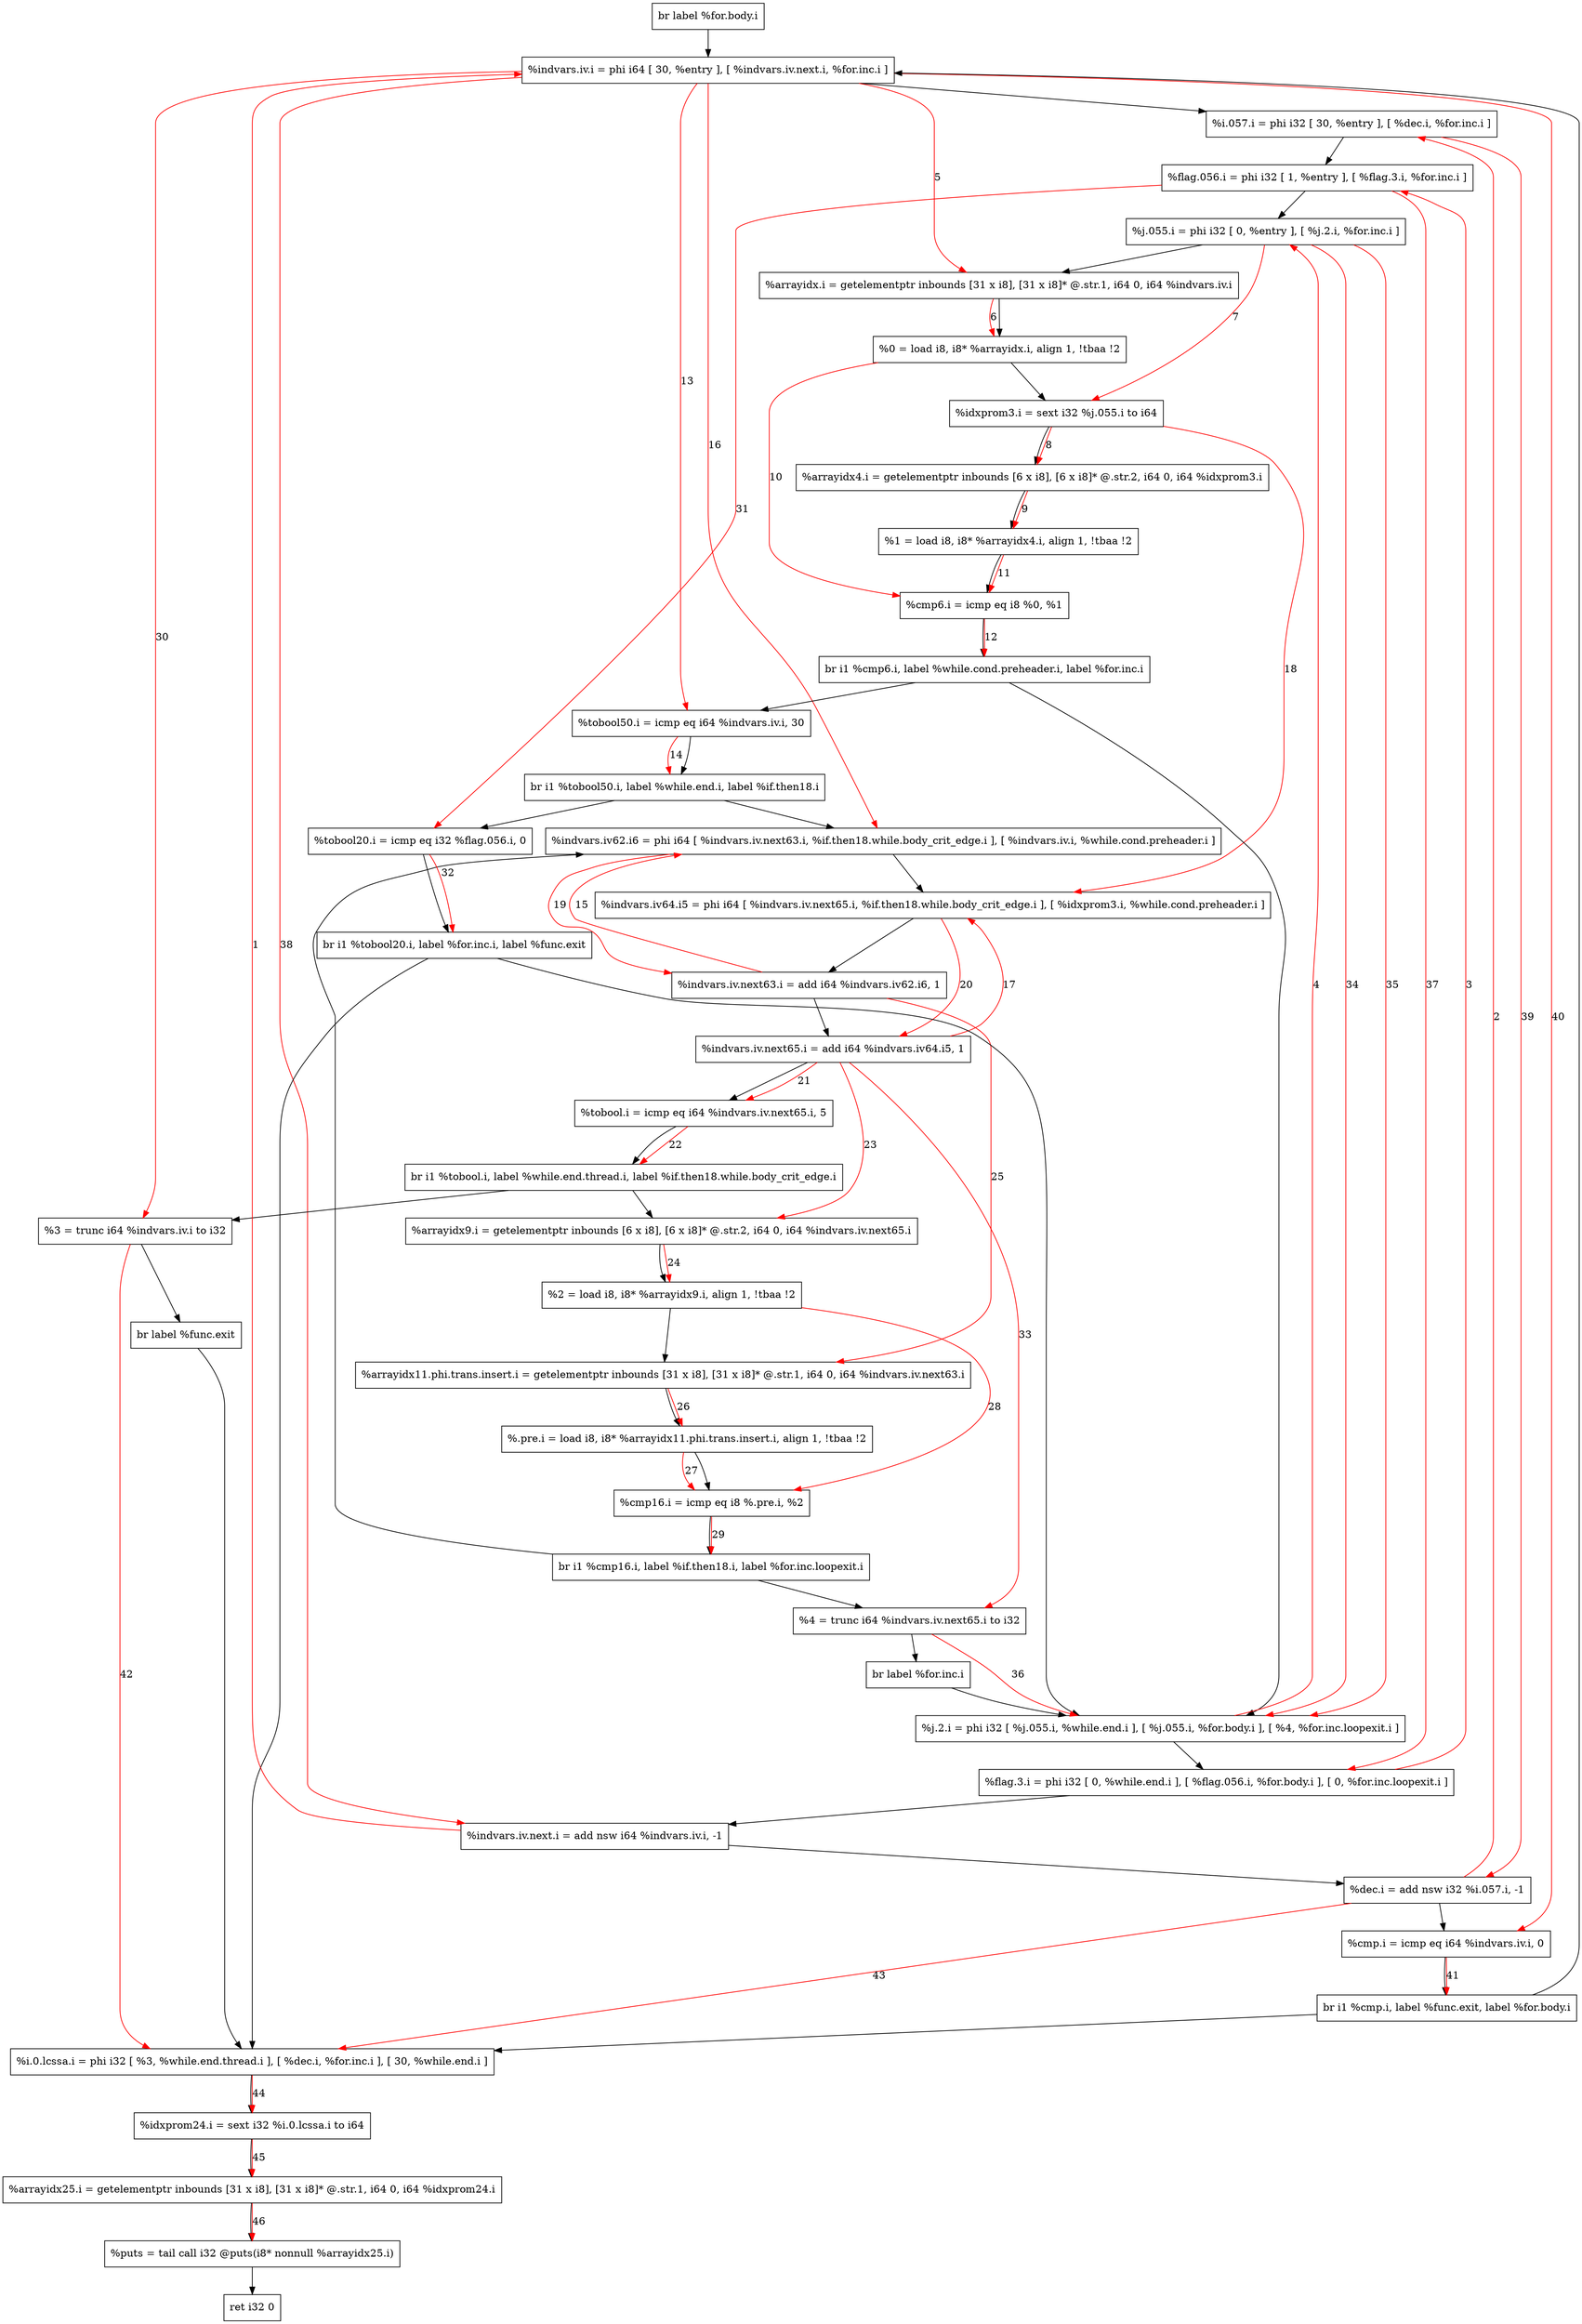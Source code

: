 digraph "CDFG for'main' function" {
	Node0x55cf5f9391f8[shape=record, label="  br label %for.body.i"]
	Node0x55cf5f93d098[shape=record, label="  %indvars.iv.i = phi i64 [ 30, %entry ], [ %indvars.iv.next.i, %for.inc.i ]"]
	Node0x55cf5f93d1e8[shape=record, label="  %i.057.i = phi i32 [ 30, %entry ], [ %dec.i, %for.inc.i ]"]
	Node0x55cf5f93d368[shape=record, label="  %flag.056.i = phi i32 [ 1, %entry ], [ %flag.3.i, %for.inc.i ]"]
	Node0x55cf5f93d4e8[shape=record, label="  %j.055.i = phi i32 [ 0, %entry ], [ %j.2.i, %for.inc.i ]"]
	Node0x55cf5f93d5e8[shape=record, label="  %arrayidx.i = getelementptr inbounds [31 x i8], [31 x i8]* @.str.1, i64 0, i64 %indvars.iv.i"]
	Node0x55cf5f93d688[shape=record, label="  %0 = load i8, i8* %arrayidx.i, align 1, !tbaa !2"]
	Node0x55cf5f93d708[shape=record, label="  %idxprom3.i = sext i32 %j.055.i to i64"]
	Node0x55cf5f93d7c8[shape=record, label="  %arrayidx4.i = getelementptr inbounds [6 x i8], [6 x i8]* @.str.2, i64 0, i64 %idxprom3.i"]
	Node0x55cf5f93d868[shape=record, label="  %1 = load i8, i8* %arrayidx4.i, align 1, !tbaa !2"]
	Node0x55cf5f93d900[shape=record, label="  %cmp6.i = icmp eq i8 %0, %1"]
	Node0x55cf5f93dab8[shape=record, label="  br i1 %cmp6.i, label %while.cond.preheader.i, label %for.inc.i"]
	Node0x55cf5f93db60[shape=record, label="  %tobool50.i = icmp eq i64 %indvars.iv.i, 30"]
	Node0x55cf5f93dee8[shape=record, label="  br i1 %tobool50.i, label %while.end.i, label %if.then18.i"]
	Node0x55cf5f93e0e8[shape=record, label="  %indvars.iv62.i6 = phi i64 [ %indvars.iv.next63.i, %if.then18.while.body_crit_edge.i ], [ %indvars.iv.i, %while.cond.preheader.i ]"]
	Node0x55cf5f93e298[shape=record, label="  %indvars.iv64.i5 = phi i64 [ %indvars.iv.next65.i, %if.then18.while.body_crit_edge.i ], [ %idxprom3.i, %while.cond.preheader.i ]"]
	Node0x55cf5f93e390[shape=record, label="  %indvars.iv.next63.i = add i64 %indvars.iv62.i6, 1"]
	Node0x55cf5f93e400[shape=record, label="  %indvars.iv.next65.i = add i64 %indvars.iv64.i5, 1"]
	Node0x55cf5f93e470[shape=record, label="  %tobool.i = icmp eq i64 %indvars.iv.next65.i, 5"]
	Node0x55cf5f93e5a8[shape=record, label="  br i1 %tobool.i, label %while.end.thread.i, label %if.then18.while.body_crit_edge.i"]
	Node0x55cf5f93e638[shape=record, label="  %arrayidx9.i = getelementptr inbounds [6 x i8], [6 x i8]* @.str.2, i64 0, i64 %indvars.iv.next65.i"]
	Node0x55cf5f93e038[shape=record, label="  %2 = load i8, i8* %arrayidx9.i, align 1, !tbaa !2"]
	Node0x55cf5f93e738[shape=record, label="  %arrayidx11.phi.trans.insert.i = getelementptr inbounds [31 x i8], [31 x i8]* @.str.1, i64 0, i64 %indvars.iv.next63.i"]
	Node0x55cf5f93de58[shape=record, label="  %.pre.i = load i8, i8* %arrayidx11.phi.trans.insert.i, align 1, !tbaa !2"]
	Node0x55cf5f93eb20[shape=record, label="  %cmp16.i = icmp eq i8 %.pre.i, %2"]
	Node0x55cf5f93ec78[shape=record, label="  br i1 %cmp16.i, label %if.then18.i, label %for.inc.loopexit.i"]
	Node0x55cf5f93e1f8[shape=record, label="  %3 = trunc i64 %indvars.iv.i to i32"]
	Node0x55cf5f93ed88[shape=record, label="  br label %func.exit"]
	Node0x55cf5f93ee00[shape=record, label="  %tobool20.i = icmp eq i32 %flag.056.i, 0"]
	Node0x55cf5f93ee88[shape=record, label="  br i1 %tobool20.i, label %for.inc.i, label %func.exit"]
	Node0x55cf5f93ebc8[shape=record, label="  %4 = trunc i64 %indvars.iv.next65.i to i32"]
	Node0x55cf5f93da08[shape=record, label="  br label %for.inc.i"]
	Node0x55cf5f93ef88[shape=record, label="  %j.2.i = phi i32 [ %j.055.i, %while.end.i ], [ %j.055.i, %for.body.i ], [ %4, %for.inc.loopexit.i ]"]
	Node0x55cf5f93f048[shape=record, label="  %flag.3.i = phi i32 [ 0, %while.end.i ], [ %flag.056.i, %for.body.i ], [ 0, %for.inc.loopexit.i ]"]
	Node0x55cf5f93f130[shape=record, label="  %indvars.iv.next.i = add nsw i64 %indvars.iv.i, -1"]
	Node0x55cf5f93f1a0[shape=record, label="  %dec.i = add nsw i32 %i.057.i, -1"]
	Node0x55cf5f93f210[shape=record, label="  %cmp.i = icmp eq i64 %indvars.iv.i, 0"]
	Node0x55cf5f93f298[shape=record, label="  br i1 %cmp.i, label %func.exit, label %for.body.i"]
	Node0x55cf5f93f2e8[shape=record, label="  %i.0.lcssa.i = phi i32 [ %3, %while.end.thread.i ], [ %dec.i, %for.inc.i ], [ 30, %while.end.i ]"]
	Node0x55cf5f93ed28[shape=record, label="  %idxprom24.i = sext i32 %i.0.lcssa.i to i64"]
	Node0x55cf5f93f3e8[shape=record, label="  %arrayidx25.i = getelementptr inbounds [31 x i8], [31 x i8]* @.str.1, i64 0, i64 %idxprom24.i"]
	Node0x55cf5f93f540[shape=record, label="  %puts = tail call i32 @puts(i8* nonnull %arrayidx25.i)"]
	Node0x55cf5f937f68[shape=record, label="  ret i32 0"]
	Node0x55cf5f9391f8 -> Node0x55cf5f93d098
	Node0x55cf5f93d098 -> Node0x55cf5f93d1e8
	Node0x55cf5f93d1e8 -> Node0x55cf5f93d368
	Node0x55cf5f93d368 -> Node0x55cf5f93d4e8
	Node0x55cf5f93d4e8 -> Node0x55cf5f93d5e8
	Node0x55cf5f93d5e8 -> Node0x55cf5f93d688
	Node0x55cf5f93d688 -> Node0x55cf5f93d708
	Node0x55cf5f93d708 -> Node0x55cf5f93d7c8
	Node0x55cf5f93d7c8 -> Node0x55cf5f93d868
	Node0x55cf5f93d868 -> Node0x55cf5f93d900
	Node0x55cf5f93d900 -> Node0x55cf5f93dab8
	Node0x55cf5f93dab8 -> Node0x55cf5f93db60
	Node0x55cf5f93dab8 -> Node0x55cf5f93ef88
	Node0x55cf5f93db60 -> Node0x55cf5f93dee8
	Node0x55cf5f93dee8 -> Node0x55cf5f93ee00
	Node0x55cf5f93dee8 -> Node0x55cf5f93e0e8
	Node0x55cf5f93e0e8 -> Node0x55cf5f93e298
	Node0x55cf5f93e298 -> Node0x55cf5f93e390
	Node0x55cf5f93e390 -> Node0x55cf5f93e400
	Node0x55cf5f93e400 -> Node0x55cf5f93e470
	Node0x55cf5f93e470 -> Node0x55cf5f93e5a8
	Node0x55cf5f93e5a8 -> Node0x55cf5f93e1f8
	Node0x55cf5f93e5a8 -> Node0x55cf5f93e638
	Node0x55cf5f93e638 -> Node0x55cf5f93e038
	Node0x55cf5f93e038 -> Node0x55cf5f93e738
	Node0x55cf5f93e738 -> Node0x55cf5f93de58
	Node0x55cf5f93de58 -> Node0x55cf5f93eb20
	Node0x55cf5f93eb20 -> Node0x55cf5f93ec78
	Node0x55cf5f93ec78 -> Node0x55cf5f93e0e8
	Node0x55cf5f93ec78 -> Node0x55cf5f93ebc8
	Node0x55cf5f93e1f8 -> Node0x55cf5f93ed88
	Node0x55cf5f93ed88 -> Node0x55cf5f93f2e8
	Node0x55cf5f93ee00 -> Node0x55cf5f93ee88
	Node0x55cf5f93ee88 -> Node0x55cf5f93ef88
	Node0x55cf5f93ee88 -> Node0x55cf5f93f2e8
	Node0x55cf5f93ebc8 -> Node0x55cf5f93da08
	Node0x55cf5f93da08 -> Node0x55cf5f93ef88
	Node0x55cf5f93ef88 -> Node0x55cf5f93f048
	Node0x55cf5f93f048 -> Node0x55cf5f93f130
	Node0x55cf5f93f130 -> Node0x55cf5f93f1a0
	Node0x55cf5f93f1a0 -> Node0x55cf5f93f210
	Node0x55cf5f93f210 -> Node0x55cf5f93f298
	Node0x55cf5f93f298 -> Node0x55cf5f93f2e8
	Node0x55cf5f93f298 -> Node0x55cf5f93d098
	Node0x55cf5f93f2e8 -> Node0x55cf5f93ed28
	Node0x55cf5f93ed28 -> Node0x55cf5f93f3e8
	Node0x55cf5f93f3e8 -> Node0x55cf5f93f540
	Node0x55cf5f93f540 -> Node0x55cf5f937f68
edge [color=red]
	Node0x55cf5f93f130 -> Node0x55cf5f93d098[label="1"]
	Node0x55cf5f93f1a0 -> Node0x55cf5f93d1e8[label="2"]
	Node0x55cf5f93f048 -> Node0x55cf5f93d368[label="3"]
	Node0x55cf5f93ef88 -> Node0x55cf5f93d4e8[label="4"]
	Node0x55cf5f93d098 -> Node0x55cf5f93d5e8[label="5"]
	Node0x55cf5f93d5e8 -> Node0x55cf5f93d688[label="6"]
	Node0x55cf5f93d4e8 -> Node0x55cf5f93d708[label="7"]
	Node0x55cf5f93d708 -> Node0x55cf5f93d7c8[label="8"]
	Node0x55cf5f93d7c8 -> Node0x55cf5f93d868[label="9"]
	Node0x55cf5f93d688 -> Node0x55cf5f93d900[label="10"]
	Node0x55cf5f93d868 -> Node0x55cf5f93d900[label="11"]
	Node0x55cf5f93d900 -> Node0x55cf5f93dab8[label="12"]
	Node0x55cf5f93d098 -> Node0x55cf5f93db60[label="13"]
	Node0x55cf5f93db60 -> Node0x55cf5f93dee8[label="14"]
	Node0x55cf5f93e390 -> Node0x55cf5f93e0e8[label="15"]
	Node0x55cf5f93d098 -> Node0x55cf5f93e0e8[label="16"]
	Node0x55cf5f93e400 -> Node0x55cf5f93e298[label="17"]
	Node0x55cf5f93d708 -> Node0x55cf5f93e298[label="18"]
	Node0x55cf5f93e0e8 -> Node0x55cf5f93e390[label="19"]
	Node0x55cf5f93e298 -> Node0x55cf5f93e400[label="20"]
	Node0x55cf5f93e400 -> Node0x55cf5f93e470[label="21"]
	Node0x55cf5f93e470 -> Node0x55cf5f93e5a8[label="22"]
	Node0x55cf5f93e400 -> Node0x55cf5f93e638[label="23"]
	Node0x55cf5f93e638 -> Node0x55cf5f93e038[label="24"]
	Node0x55cf5f93e390 -> Node0x55cf5f93e738[label="25"]
	Node0x55cf5f93e738 -> Node0x55cf5f93de58[label="26"]
	Node0x55cf5f93de58 -> Node0x55cf5f93eb20[label="27"]
	Node0x55cf5f93e038 -> Node0x55cf5f93eb20[label="28"]
	Node0x55cf5f93eb20 -> Node0x55cf5f93ec78[label="29"]
	Node0x55cf5f93d098 -> Node0x55cf5f93e1f8[label="30"]
	Node0x55cf5f93d368 -> Node0x55cf5f93ee00[label="31"]
	Node0x55cf5f93ee00 -> Node0x55cf5f93ee88[label="32"]
	Node0x55cf5f93e400 -> Node0x55cf5f93ebc8[label="33"]
	Node0x55cf5f93d4e8 -> Node0x55cf5f93ef88[label="34"]
	Node0x55cf5f93d4e8 -> Node0x55cf5f93ef88[label="35"]
	Node0x55cf5f93ebc8 -> Node0x55cf5f93ef88[label="36"]
	Node0x55cf5f93d368 -> Node0x55cf5f93f048[label="37"]
	Node0x55cf5f93d098 -> Node0x55cf5f93f130[label="38"]
	Node0x55cf5f93d1e8 -> Node0x55cf5f93f1a0[label="39"]
	Node0x55cf5f93d098 -> Node0x55cf5f93f210[label="40"]
	Node0x55cf5f93f210 -> Node0x55cf5f93f298[label="41"]
	Node0x55cf5f93e1f8 -> Node0x55cf5f93f2e8[label="42"]
	Node0x55cf5f93f1a0 -> Node0x55cf5f93f2e8[label="43"]
	Node0x55cf5f93f2e8 -> Node0x55cf5f93ed28[label="44"]
	Node0x55cf5f93ed28 -> Node0x55cf5f93f3e8[label="45"]
	Node0x55cf5f93f3e8 -> Node0x55cf5f93f540[label="46"]
}
